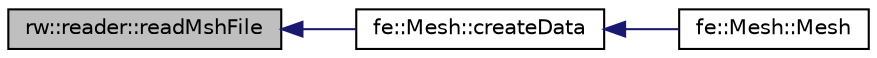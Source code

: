digraph "rw::reader::readMshFile"
{
  edge [fontname="Helvetica",fontsize="10",labelfontname="Helvetica",labelfontsize="10"];
  node [fontname="Helvetica",fontsize="10",shape=record];
  rankdir="LR";
  Node5 [label="rw::reader::readMshFile",height=0.2,width=0.4,color="black", fillcolor="grey75", style="filled", fontcolor="black"];
  Node5 -> Node6 [dir="back",color="midnightblue",fontsize="10",style="solid",fontname="Helvetica"];
  Node6 [label="fe::Mesh::createData",height=0.2,width=0.4,color="black", fillcolor="white", style="filled",URL="$classfe_1_1Mesh.html#af19a12e75facdf38b898d4b627f3e5d1",tooltip="Reads mesh data from the file and populates other data. "];
  Node6 -> Node7 [dir="back",color="midnightblue",fontsize="10",style="solid",fontname="Helvetica"];
  Node7 [label="fe::Mesh::Mesh",height=0.2,width=0.4,color="black", fillcolor="white", style="filled",URL="$classfe_1_1Mesh.html#a0041afbb7d7e94bfb01c108e460196fb",tooltip="Constructor. "];
}
